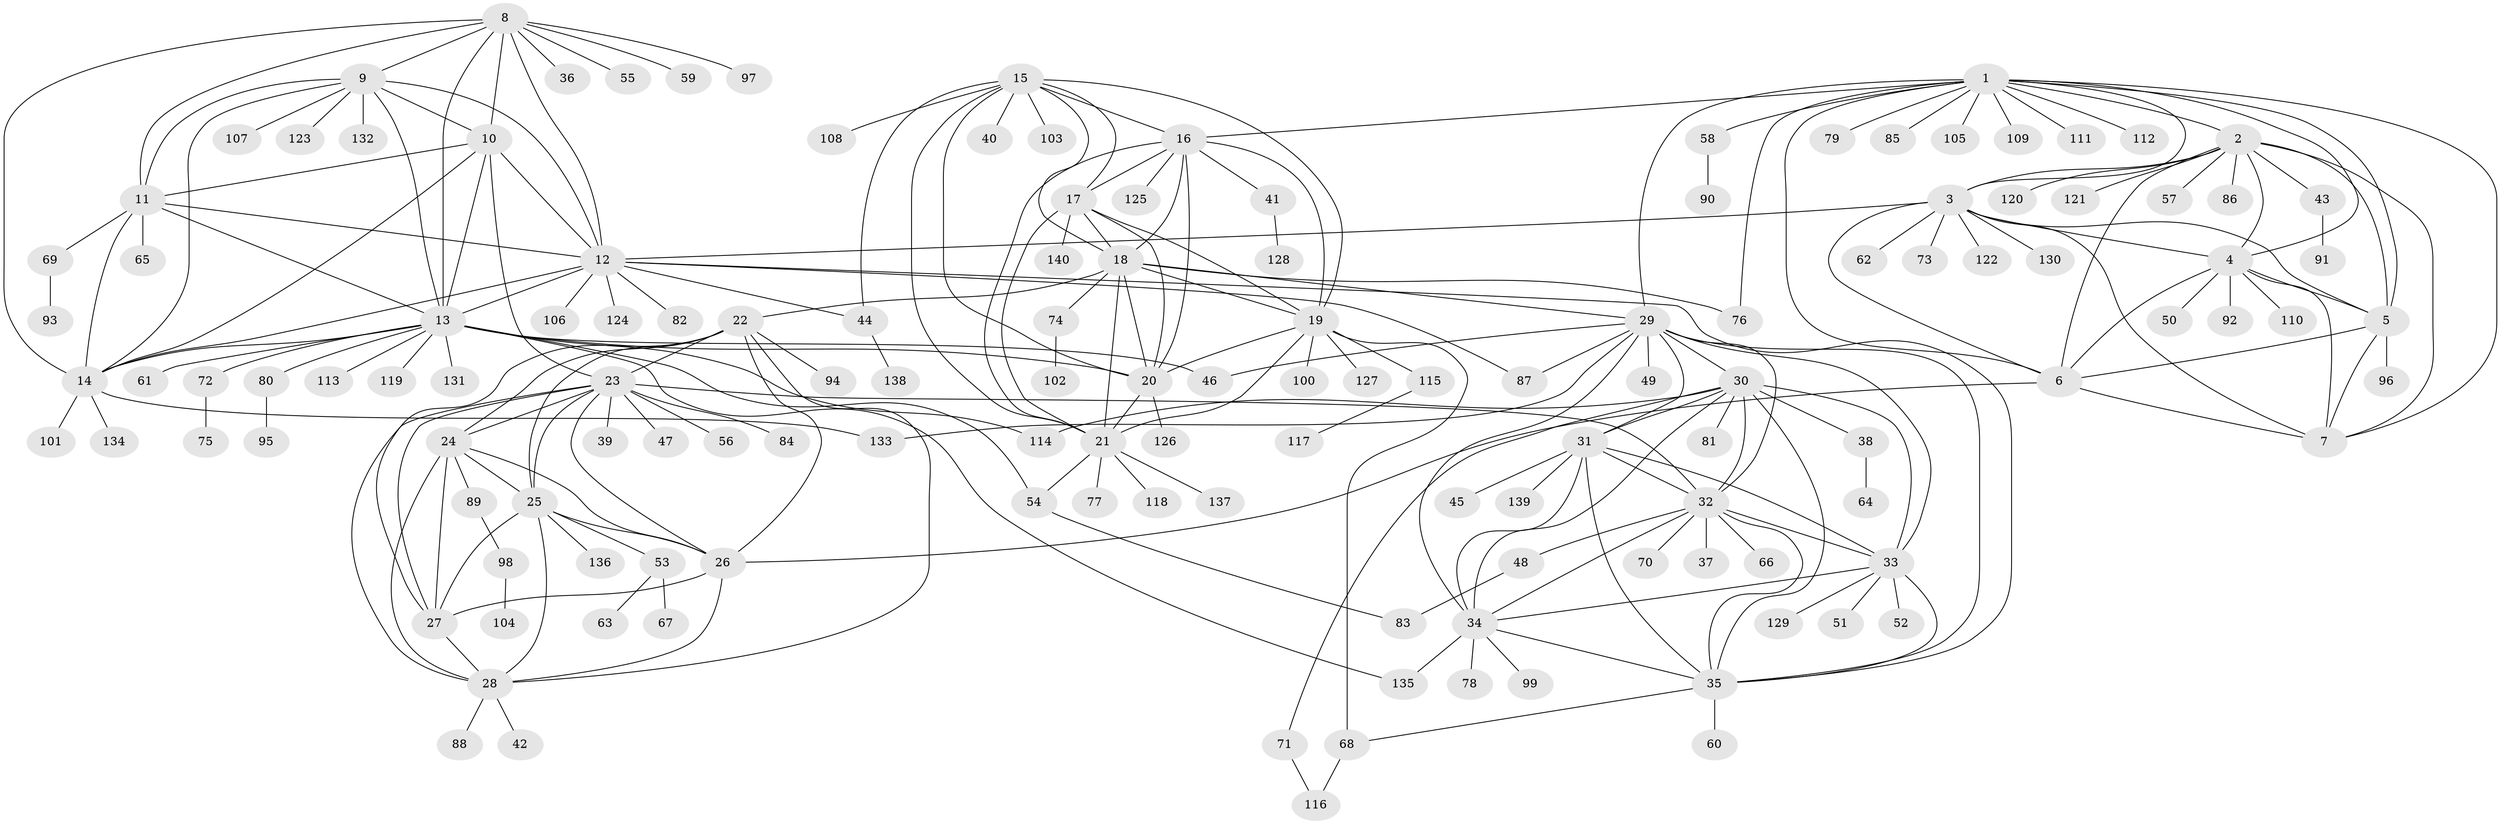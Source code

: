 // coarse degree distribution, {14: 0.008849557522123894, 8: 0.04424778761061947, 7: 0.02654867256637168, 9: 0.04424778761061947, 11: 0.02654867256637168, 16: 0.008849557522123894, 10: 0.008849557522123894, 3: 0.035398230088495575, 5: 0.02654867256637168, 6: 0.008849557522123894, 1: 0.6194690265486725, 2: 0.1415929203539823}
// Generated by graph-tools (version 1.1) at 2025/52/02/27/25 19:52:17]
// undirected, 140 vertices, 231 edges
graph export_dot {
graph [start="1"]
  node [color=gray90,style=filled];
  1;
  2;
  3;
  4;
  5;
  6;
  7;
  8;
  9;
  10;
  11;
  12;
  13;
  14;
  15;
  16;
  17;
  18;
  19;
  20;
  21;
  22;
  23;
  24;
  25;
  26;
  27;
  28;
  29;
  30;
  31;
  32;
  33;
  34;
  35;
  36;
  37;
  38;
  39;
  40;
  41;
  42;
  43;
  44;
  45;
  46;
  47;
  48;
  49;
  50;
  51;
  52;
  53;
  54;
  55;
  56;
  57;
  58;
  59;
  60;
  61;
  62;
  63;
  64;
  65;
  66;
  67;
  68;
  69;
  70;
  71;
  72;
  73;
  74;
  75;
  76;
  77;
  78;
  79;
  80;
  81;
  82;
  83;
  84;
  85;
  86;
  87;
  88;
  89;
  90;
  91;
  92;
  93;
  94;
  95;
  96;
  97;
  98;
  99;
  100;
  101;
  102;
  103;
  104;
  105;
  106;
  107;
  108;
  109;
  110;
  111;
  112;
  113;
  114;
  115;
  116;
  117;
  118;
  119;
  120;
  121;
  122;
  123;
  124;
  125;
  126;
  127;
  128;
  129;
  130;
  131;
  132;
  133;
  134;
  135;
  136;
  137;
  138;
  139;
  140;
  1 -- 2;
  1 -- 3;
  1 -- 4;
  1 -- 5;
  1 -- 6;
  1 -- 7;
  1 -- 16;
  1 -- 29;
  1 -- 58;
  1 -- 76;
  1 -- 79;
  1 -- 85;
  1 -- 105;
  1 -- 109;
  1 -- 111;
  1 -- 112;
  2 -- 3;
  2 -- 4;
  2 -- 5;
  2 -- 6;
  2 -- 7;
  2 -- 43;
  2 -- 57;
  2 -- 86;
  2 -- 120;
  2 -- 121;
  3 -- 4;
  3 -- 5;
  3 -- 6;
  3 -- 7;
  3 -- 12;
  3 -- 62;
  3 -- 73;
  3 -- 122;
  3 -- 130;
  4 -- 5;
  4 -- 6;
  4 -- 7;
  4 -- 50;
  4 -- 92;
  4 -- 110;
  5 -- 6;
  5 -- 7;
  5 -- 96;
  6 -- 7;
  6 -- 26;
  8 -- 9;
  8 -- 10;
  8 -- 11;
  8 -- 12;
  8 -- 13;
  8 -- 14;
  8 -- 36;
  8 -- 55;
  8 -- 59;
  8 -- 97;
  9 -- 10;
  9 -- 11;
  9 -- 12;
  9 -- 13;
  9 -- 14;
  9 -- 107;
  9 -- 123;
  9 -- 132;
  10 -- 11;
  10 -- 12;
  10 -- 13;
  10 -- 14;
  10 -- 23;
  11 -- 12;
  11 -- 13;
  11 -- 14;
  11 -- 65;
  11 -- 69;
  12 -- 13;
  12 -- 14;
  12 -- 35;
  12 -- 44;
  12 -- 82;
  12 -- 87;
  12 -- 106;
  12 -- 124;
  13 -- 14;
  13 -- 20;
  13 -- 46;
  13 -- 54;
  13 -- 61;
  13 -- 72;
  13 -- 80;
  13 -- 113;
  13 -- 114;
  13 -- 119;
  13 -- 131;
  13 -- 135;
  14 -- 101;
  14 -- 133;
  14 -- 134;
  15 -- 16;
  15 -- 17;
  15 -- 18;
  15 -- 19;
  15 -- 20;
  15 -- 21;
  15 -- 40;
  15 -- 44;
  15 -- 103;
  15 -- 108;
  16 -- 17;
  16 -- 18;
  16 -- 19;
  16 -- 20;
  16 -- 21;
  16 -- 41;
  16 -- 125;
  17 -- 18;
  17 -- 19;
  17 -- 20;
  17 -- 21;
  17 -- 140;
  18 -- 19;
  18 -- 20;
  18 -- 21;
  18 -- 22;
  18 -- 29;
  18 -- 74;
  18 -- 76;
  19 -- 20;
  19 -- 21;
  19 -- 68;
  19 -- 100;
  19 -- 115;
  19 -- 127;
  20 -- 21;
  20 -- 126;
  21 -- 54;
  21 -- 77;
  21 -- 118;
  21 -- 137;
  22 -- 23;
  22 -- 24;
  22 -- 25;
  22 -- 26;
  22 -- 27;
  22 -- 28;
  22 -- 94;
  23 -- 24;
  23 -- 25;
  23 -- 26;
  23 -- 27;
  23 -- 28;
  23 -- 32;
  23 -- 39;
  23 -- 47;
  23 -- 56;
  23 -- 84;
  24 -- 25;
  24 -- 26;
  24 -- 27;
  24 -- 28;
  24 -- 89;
  25 -- 26;
  25 -- 27;
  25 -- 28;
  25 -- 53;
  25 -- 136;
  26 -- 27;
  26 -- 28;
  27 -- 28;
  28 -- 42;
  28 -- 88;
  29 -- 30;
  29 -- 31;
  29 -- 32;
  29 -- 33;
  29 -- 34;
  29 -- 35;
  29 -- 46;
  29 -- 49;
  29 -- 87;
  29 -- 133;
  30 -- 31;
  30 -- 32;
  30 -- 33;
  30 -- 34;
  30 -- 35;
  30 -- 38;
  30 -- 71;
  30 -- 81;
  30 -- 114;
  31 -- 32;
  31 -- 33;
  31 -- 34;
  31 -- 35;
  31 -- 45;
  31 -- 139;
  32 -- 33;
  32 -- 34;
  32 -- 35;
  32 -- 37;
  32 -- 48;
  32 -- 66;
  32 -- 70;
  33 -- 34;
  33 -- 35;
  33 -- 51;
  33 -- 52;
  33 -- 129;
  34 -- 35;
  34 -- 78;
  34 -- 99;
  34 -- 135;
  35 -- 60;
  35 -- 68;
  38 -- 64;
  41 -- 128;
  43 -- 91;
  44 -- 138;
  48 -- 83;
  53 -- 63;
  53 -- 67;
  54 -- 83;
  58 -- 90;
  68 -- 116;
  69 -- 93;
  71 -- 116;
  72 -- 75;
  74 -- 102;
  80 -- 95;
  89 -- 98;
  98 -- 104;
  115 -- 117;
}

